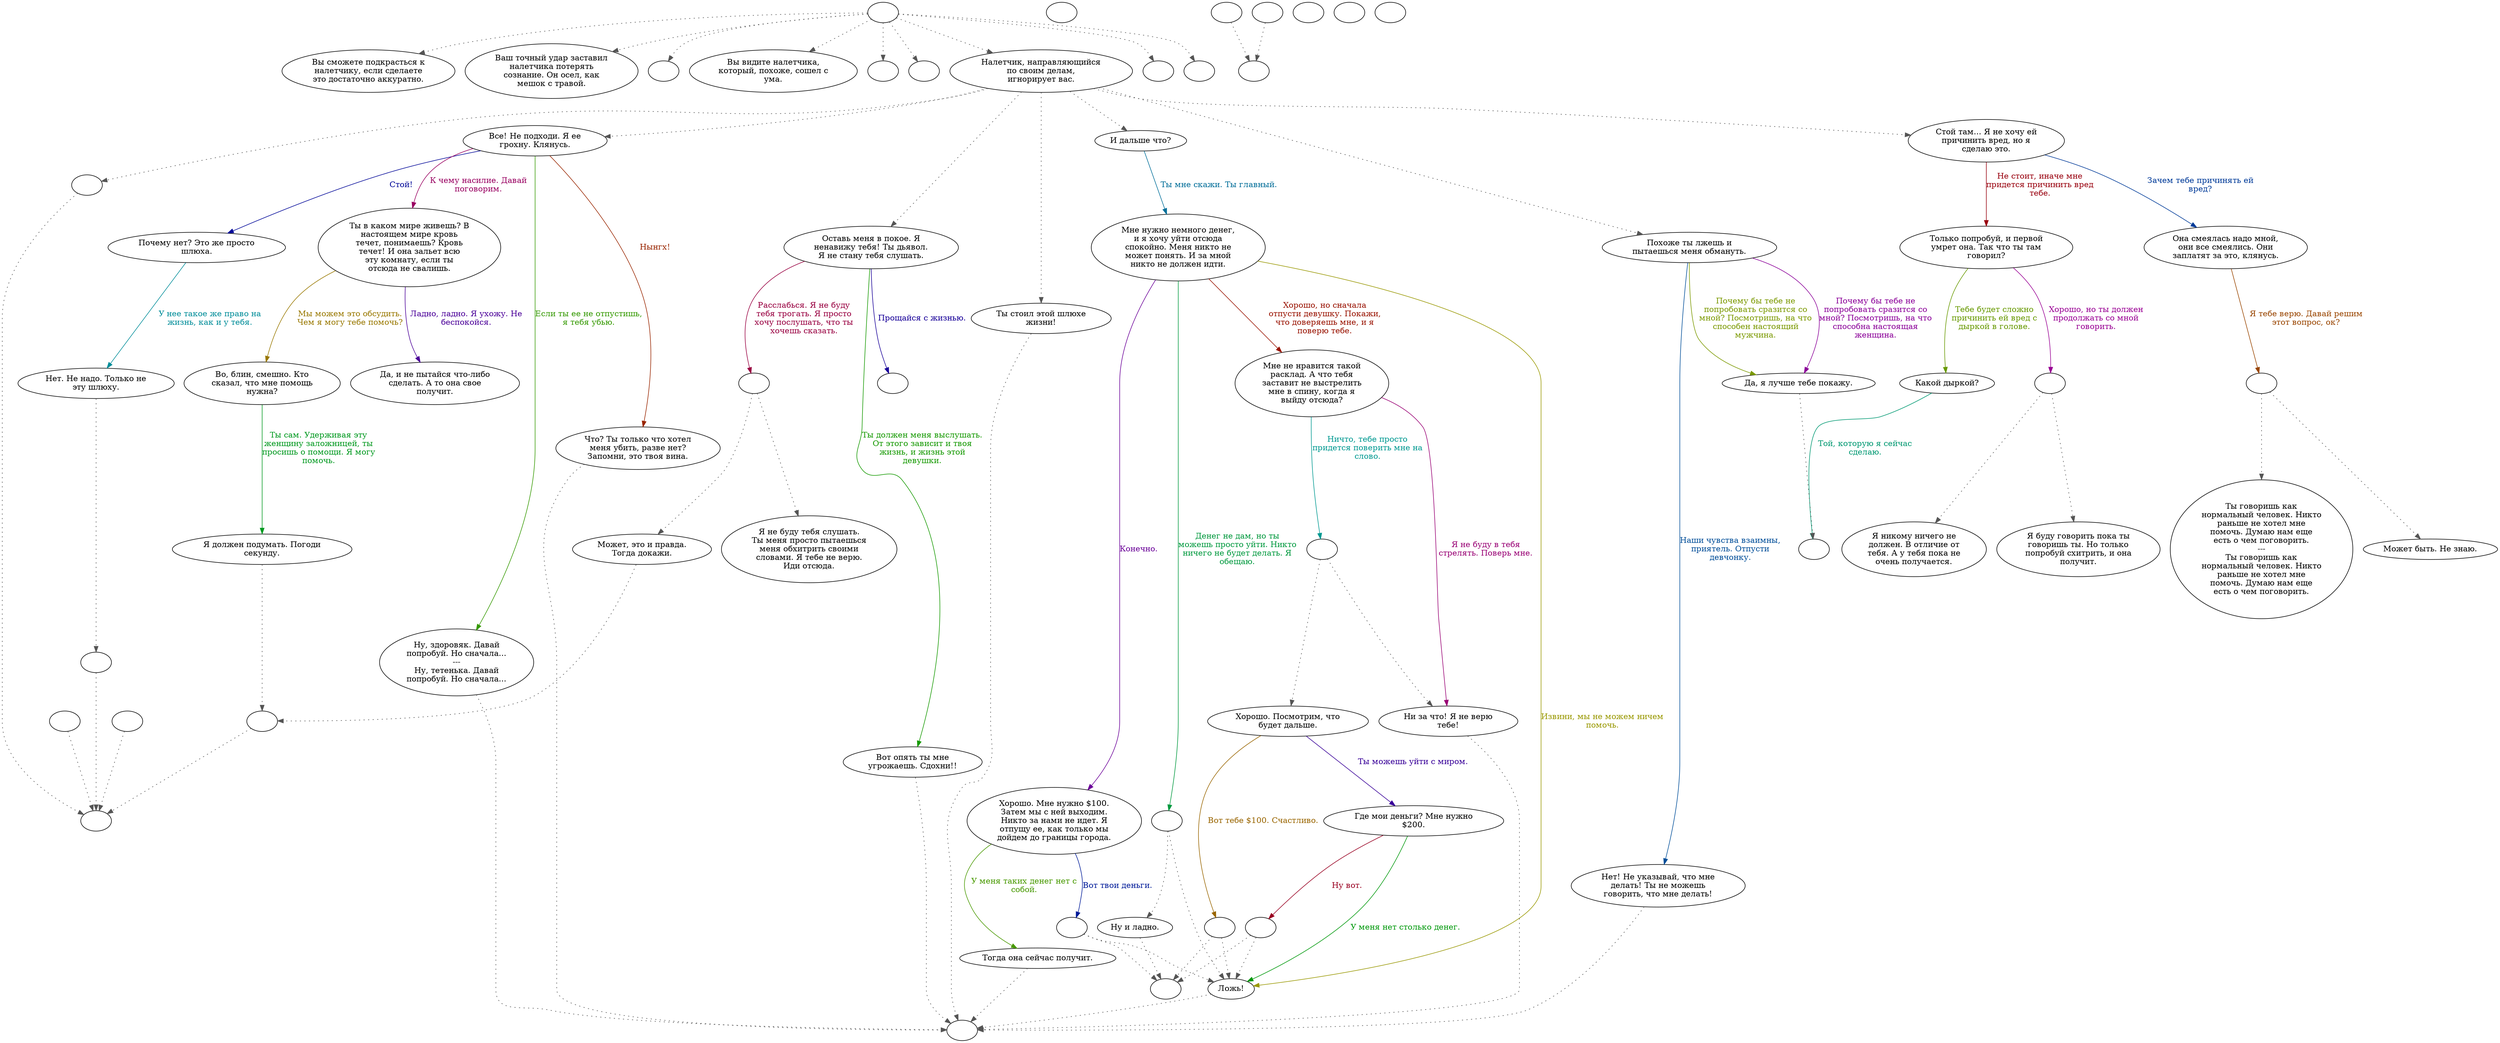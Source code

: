 digraph jtraider {
  "start" [style=filled       fillcolor="#FFFFFF"       color="#000000"]
  "start" -> "critter_p_proc" [style=dotted color="#555555"]
  "start" -> "damage_p_proc" [style=dotted color="#555555"]
  "start" -> "destroy_p_proc" [style=dotted color="#555555"]
  "start" -> "look_at_p_proc" [style=dotted color="#555555"]
  "start" -> "map_enter_p_proc" [style=dotted color="#555555"]
  "start" -> "pickup_p_proc" [style=dotted color="#555555"]
  "start" -> "talk_p_proc" [style=dotted color="#555555"]
  "start" -> "timed_event_p_proc" [style=dotted color="#555555"]
  "start" -> "combat_p_proc" [style=dotted color="#555555"]
  "start" [label=""]
  "critter_p_proc" [style=filled       fillcolor="#FFFFFF"       color="#000000"]
  "critter_p_proc" [label="Вы сможете подкрасться к\nналетчику, если сделаете\nэто достаточно аккуратно."]
  "damage_p_proc" [style=filled       fillcolor="#FFFFFF"       color="#000000"]
  "damage_p_proc" [label="Ваш точный удар заставил\nналетчика потерять\nсознание. Он осел, как\nмешок с травой."]
  "destroy_p_proc" [style=filled       fillcolor="#FFFFFF"       color="#000000"]
  "destroy_p_proc" [label=""]
  "look_at_p_proc" [style=filled       fillcolor="#FFFFFF"       color="#000000"]
  "look_at_p_proc" [label="Вы видите налетчика,\nкоторый, похоже, сошел с\nума."]
  "map_enter_p_proc" [style=filled       fillcolor="#FFFFFF"       color="#000000"]
  "map_enter_p_proc" [label=""]
  "pickup_p_proc" [style=filled       fillcolor="#FFFFFF"       color="#000000"]
  "pickup_p_proc" [label=""]
  "talk_p_proc" [style=filled       fillcolor="#FFFFFF"       color="#000000"]
  "talk_p_proc" -> "get_reaction" [style=dotted color="#555555"]
  "talk_p_proc" -> "Raider34" [style=dotted color="#555555"]
  "talk_p_proc" -> "Raider0" [style=dotted color="#555555"]
  "talk_p_proc" -> "Raider17" [style=dotted color="#555555"]
  "talk_p_proc" -> "Raider9" [style=dotted color="#555555"]
  "talk_p_proc" -> "Raider21" [style=dotted color="#555555"]
  "talk_p_proc" -> "Raider31" [style=dotted color="#555555"]
  "talk_p_proc" [label="Налетчик, направляющийся\nпо своим делам,\nигнорирует вас."]
  "timed_event_p_proc" [style=filled       fillcolor="#FFFFFF"       color="#000000"]
  "timed_event_p_proc" [label=""]
  "combat_p_proc" [style=filled       fillcolor="#FFFFFF"       color="#000000"]
  "combat_p_proc" [label=""]
  "Raider0" [style=filled       fillcolor="#FFFFFF"       color="#000000"]
  "Raider0" [label="Все! Не подходи. Я ее\nгрохну. Клянусь."]
  "Raider0" -> "Raider1" [label="Нынгх!" color="#992500" fontcolor="#992500"]
  "Raider0" -> "Raider2" [label="Стой!" color="#000799" fontcolor="#000799"]
  "Raider0" -> "Raider8" [label="Если ты ее не отпустишь,\nя тебя убью." color="#349900" fontcolor="#349900"]
  "Raider0" -> "Raider4" [label="К чему насилие. Давай\nпоговорим." color="#990061" fontcolor="#990061"]
  "Raider1" [style=filled       fillcolor="#FFFFFF"       color="#000000"]
  "Raider1" -> "RaiderSnap" [style=dotted color="#555555"]
  "Raider1" [label="Что? Ты только что хотел\nменя убить, разве нет?\nЗапомни, это твоя вина."]
  "Raider2" [style=filled       fillcolor="#FFFFFF"       color="#000000"]
  "Raider2" [label="Почему нет? Это же просто\nшлюха."]
  "Raider2" -> "Raider3" [label="У нее такое же право на\nжизнь, как и у тебя." color="#008D99" fontcolor="#008D99"]
  "Raider3" [style=filled       fillcolor="#FFFFFF"       color="#000000"]
  "Raider3" -> "DownReact" [style=dotted color="#555555"]
  "Raider3" [label="Нет. Не надо. Только не\nэту шлюху."]
  "Raider4" [style=filled       fillcolor="#FFFFFF"       color="#000000"]
  "Raider4" [label="Ты в каком мире живешь? В\nнастоящем мире кровь\nтечет, понимаешь? Кровь\nтечет! И она зальет всю\nэту комнату, если ты\nотсюда не свалишь."]
  "Raider4" -> "Raider5" [label="Мы можем это обсудить.\nЧем я могу тебе помочь?" color="#997800" fontcolor="#997800"]
  "Raider4" -> "Raider7" [label="Ладно, ладно. Я ухожу. Не\nбеспокойся." color="#4B0099" fontcolor="#4B0099"]
  "Raider5" [style=filled       fillcolor="#FFFFFF"       color="#000000"]
  "Raider5" [label="Во, блин, смешно. Кто\nсказал, что мне помощь\nнужна?"]
  "Raider5" -> "Raider6" [label="Ты сам. Удерживая эту\nженщину заложницей, ты\nпросишь о помощи. Я могу\nпомочь." color="#00991F" fontcolor="#00991F"]
  "Raider6" [style=filled       fillcolor="#FFFFFF"       color="#000000"]
  "Raider6" -> "UpReact" [style=dotted color="#555555"]
  "Raider6" [label="Я должен подумать. Погоди\nсекунду."]
  "Raider7" [style=filled       fillcolor="#FFFFFF"       color="#000000"]
  "Raider7" [label="Да, и не пытайся что-либо\nсделать. А то она свое\nполучит."]
  "Raider8" [style=filled       fillcolor="#FFFFFF"       color="#000000"]
  "Raider8" -> "RaiderSnap" [style=dotted color="#555555"]
  "Raider8" [label="Ну, здоровяк. Давай\nпопробуй. Но сначала...\n---\nНу, тетенька. Давай\nпопробуй. Но сначала..."]
  "Raider9" [style=filled       fillcolor="#FFFFFF"       color="#000000"]
  "Raider9" [label="Стой там... Я не хочу ей\nпричинить вред, но я\nсделаю это."]
  "Raider9" -> "Raider10" [label="Не стоит, иначе мне\nпридется причинить вред\nтебе." color="#99000E" fontcolor="#99000E"]
  "Raider9" -> "Raider14" [label="Зачем тебе причинять ей\nвред?" color="#003B99" fontcolor="#003B99"]
  "Raider10" [style=filled       fillcolor="#FFFFFF"       color="#000000"]
  "Raider10" [label="Только попробуй, и первой\nумрет она. Так что ты там\nговорил?"]
  "Raider10" -> "Raider11" [label="Тебе будет сложно\nпричинить ей вред с\nдыркой в голове." color="#679900" fontcolor="#679900"]
  "Raider10" -> "Raider10a" [label="Хорошо, но ты должен\nпродолжать со мной\nговорить." color="#990094" fontcolor="#990094"]
  "Raider10a" [style=filled       fillcolor="#FFFFFF"       color="#000000"]
  "Raider10a" -> "Raider12" [style=dotted color="#555555"]
  "Raider10a" -> "Raider13" [style=dotted color="#555555"]
  "Raider10a" [label=""]
  "Raider11" [style=filled       fillcolor="#FFFFFF"       color="#000000"]
  "Raider11" [label="Какой дыркой?"]
  "Raider11" -> "RaiderCombat" [label="Той, которую я сейчас\nсделаю." color="#009972" fontcolor="#009972"]
  "Raider12" [style=filled       fillcolor="#FFFFFF"       color="#000000"]
  "Raider12" [label="Я буду говорить пока ты\nговоришь ты. Но только\nпопробуй схитрить, и она\nполучит."]
  "Raider13" [style=filled       fillcolor="#FFFFFF"       color="#000000"]
  "Raider13" [label="Я никому ничего не\nдолжен. В отличие от\nтебя. А у тебя пока не\nочень получается."]
  "Raider14" [style=filled       fillcolor="#FFFFFF"       color="#000000"]
  "Raider14" [label="Она смеялась надо мной,\nони все смеялись. Они\nзаплатят за это, клянусь."]
  "Raider14" -> "Raider14a" [label="Я тебе верю. Давай решим\nэтот вопрос, ок?" color="#994500" fontcolor="#994500"]
  "Raider14a" [style=filled       fillcolor="#FFFFFF"       color="#000000"]
  "Raider14a" -> "Raider16" [style=dotted color="#555555"]
  "Raider14a" -> "Raider15" [style=dotted color="#555555"]
  "Raider14a" [label=""]
  "Raider15" [style=filled       fillcolor="#FFFFFF"       color="#000000"]
  "Raider15" [label="Может быть. Не знаю."]
  "Raider16" [style=filled       fillcolor="#FFFFFF"       color="#000000"]
  "Raider16" [label="Ты говоришь как\nнормальный человек. Никто\nраньше не хотел мне\nпомочь. Думаю нам еще\nесть о чем поговорить.\n---\nТы говоришь как\nнормальный человек. Никто\nраньше не хотел мне\nпомочь. Думаю нам еще\nесть о чем поговорить."]
  "Raider17" [style=filled       fillcolor="#FFFFFF"       color="#000000"]
  "Raider17" [label="Оставь меня в покое. Я\nненавижу тебя! Ты дьявол.\nЯ не стану тебя слушать."]
  "Raider17" -> "Raider17a" [label="Прощайся с жизнью." color="#180099" fontcolor="#180099"]
  "Raider17" -> "Raider18" [label="Ты должен меня выслушать.\nОт этого зависит и твоя\nжизнь, и жизнь этой\nдевушки." color="#149900" fontcolor="#149900"]
  "Raider17" -> "Raider17b" [label="Расслабься. Я не буду\nтебя трогать. Я просто\nхочу послушать, что ты\nхочешь сказать." color="#990041" fontcolor="#990041"]
  "Raider17a" [style=filled       fillcolor="#FFFFFF"       color="#000000"]
  "Raider17a" [label=""]
  "Raider17b" [style=filled       fillcolor="#FFFFFF"       color="#000000"]
  "Raider17b" -> "Raider20" [style=dotted color="#555555"]
  "Raider17b" -> "Raider19" [style=dotted color="#555555"]
  "Raider17b" [label=""]
  "Raider18" [style=filled       fillcolor="#FFFFFF"       color="#000000"]
  "Raider18" -> "RaiderSnap" [style=dotted color="#555555"]
  "Raider18" [label="Вот опять ты мне\nугрожаешь. Сдохни!!"]
  "Raider19" [style=filled       fillcolor="#FFFFFF"       color="#000000"]
  "Raider19" [label="Я не буду тебя слушать.\nТы меня просто пытаешься\nменя обхитрить своими\nсловами. Я тебе не верю.\nИди отсюда."]
  "Raider20" [style=filled       fillcolor="#FFFFFF"       color="#000000"]
  "Raider20" -> "UpReact" [style=dotted color="#555555"]
  "Raider20" [label="Может, это и правда.\nТогда докажи."]
  "Raider21" [style=filled       fillcolor="#FFFFFF"       color="#000000"]
  "Raider21" [label="И дальше что?"]
  "Raider21" -> "Raider22" [label="Ты мне скажи. Ты главный." color="#006E99" fontcolor="#006E99"]
  "Raider22" [style=filled       fillcolor="#FFFFFF"       color="#000000"]
  "Raider22" [label="Мне нужно немного денег,\nи я хочу уйти отсюда\nспокойно. Меня никто не\nможет понять. И за мной\nникто не должен идти."]
  "Raider22" -> "Raider23" [label="Извини, мы не можем ничем\nпомочь." color="#999800" fontcolor="#999800"]
  "Raider22" -> "Raider24" [label="Конечно." color="#6B0099" fontcolor="#6B0099"]
  "Raider22" -> "Raider22a" [label="Денег не дам, но ты\nможешь просто уйти. Никто\nничего не будет делать. Я\nобещаю." color="#00993E" fontcolor="#00993E"]
  "Raider22" -> "Raider27" [label="Хорошо, но сначала\nотпусти девушку. Покажи,\nчто доверяешь мне, и я\nповерю тебе." color="#991200" fontcolor="#991200"]
  "Raider22a" [style=filled       fillcolor="#FFFFFF"       color="#000000"]
  "Raider22a" -> "Raider26" [style=dotted color="#555555"]
  "Raider22a" -> "Raider23" [style=dotted color="#555555"]
  "Raider22a" [label=""]
  "Raider23" [style=filled       fillcolor="#FFFFFF"       color="#000000"]
  "Raider23" -> "RaiderSnap" [style=dotted color="#555555"]
  "Raider23" [label="Ложь!"]
  "Raider24" [style=filled       fillcolor="#FFFFFF"       color="#000000"]
  "Raider24" [label="Хорошо. Мне нужно $100.\nЗатем мы с ней выходим.\nНикто за нами не идет. Я\nотпущу ее, как только мы\nдойдем до границы города."]
  "Raider24" -> "Raider24a" [label="Вот твои деньги." color="#001B99" fontcolor="#001B99"]
  "Raider24" -> "Raider25" [label="У меня таких денег нет с\nсобой." color="#489900" fontcolor="#489900"]
  "Raider24a" [style=filled       fillcolor="#FFFFFF"       color="#000000"]
  "Raider24a" -> "safe" [style=dotted color="#555555"]
  "Raider24a" -> "Raider23" [style=dotted color="#555555"]
  "Raider24a" [label=""]
  "Raider25" [style=filled       fillcolor="#FFFFFF"       color="#000000"]
  "Raider25" -> "RaiderSnap" [style=dotted color="#555555"]
  "Raider25" [label="Тогда она сейчас получит."]
  "Raider26" [style=filled       fillcolor="#FFFFFF"       color="#000000"]
  "Raider26" -> "safe" [style=dotted color="#555555"]
  "Raider26" [label="Ну и ладно."]
  "Raider27" [style=filled       fillcolor="#FFFFFF"       color="#000000"]
  "Raider27" [label="Мне не нравится такой\nрасклад. А что тебя\nзаставит не выстрелить\nмне в спину, когда я\nвыйду отсюда?"]
  "Raider27" -> "Raider28" [label="Я не буду в тебя\nстрелять. Поверь мне." color="#990074" fontcolor="#990074"]
  "Raider27" -> "Raider27a" [label="Ничто, тебе просто\nпридется поверить мне на\nслово." color="#009991" fontcolor="#009991"]
  "Raider27a" [style=filled       fillcolor="#FFFFFF"       color="#000000"]
  "Raider27a" -> "Raider29" [style=dotted color="#555555"]
  "Raider27a" -> "Raider28" [style=dotted color="#555555"]
  "Raider27a" [label=""]
  "Raider28" [style=filled       fillcolor="#FFFFFF"       color="#000000"]
  "Raider28" -> "RaiderSnap" [style=dotted color="#555555"]
  "Raider28" [label="Ни за что! Я не верю\nтебе!"]
  "Raider29" [style=filled       fillcolor="#FFFFFF"       color="#000000"]
  "Raider29" [label="Хорошо. Посмотрим, что\nбудет дальше."]
  "Raider29" -> "Raider29a" [label="Вот тебе $100. Счастливо." color="#996500" fontcolor="#996500"]
  "Raider29" -> "Raider30" [label="Ты можешь уйти с миром." color="#380099" fontcolor="#380099"]
  "Raider29a" [style=filled       fillcolor="#FFFFFF"       color="#000000"]
  "Raider29a" -> "safe" [style=dotted color="#555555"]
  "Raider29a" -> "Raider23" [style=dotted color="#555555"]
  "Raider29a" [label=""]
  "Raider30" [style=filled       fillcolor="#FFFFFF"       color="#000000"]
  "Raider30" [label="Где мои деньги? Мне нужно\n$200."]
  "Raider30" -> "Raider23" [label="У меня нет столько денег." color="#00990B" fontcolor="#00990B"]
  "Raider30" -> "Raider30a" [label="Ну вот." color="#990021" fontcolor="#990021"]
  "Raider30a" [style=filled       fillcolor="#FFFFFF"       color="#000000"]
  "Raider30a" -> "safe" [style=dotted color="#555555"]
  "Raider30a" -> "Raider23" [style=dotted color="#555555"]
  "Raider30a" [label=""]
  "Raider31" [style=filled       fillcolor="#FFFFFF"       color="#000000"]
  "Raider31" [label="Похоже ты лжешь и\nпытаешься меня обмануть."]
  "Raider31" -> "Raider32" [label="Наши чувства взаимны,\nприятель. Отпусти\nдевчонку." color="#004E99" fontcolor="#004E99"]
  "Raider31" -> "Raider33" [label="Почему бы тебе не\nпопробовать сразится со\nмной? Посмотришь, на что\nспособен настоящий\nмужчина." color="#7B9900" fontcolor="#7B9900"]
  "Raider31" -> "Raider33" [label="Почему бы тебе не\nпопробовать сразится со\nмной? Посмотришь, на что\nспособна настоящая\nженщина." color="#8B0099" fontcolor="#8B0099"]
  "Raider32" [style=filled       fillcolor="#FFFFFF"       color="#000000"]
  "Raider32" -> "RaiderSnap" [style=dotted color="#555555"]
  "Raider32" [label="Нет! Не указывай, что мне\nделать! Ты не можешь\nговорить, что мне делать!"]
  "Raider33" [style=filled       fillcolor="#FFFFFF"       color="#000000"]
  "Raider33" -> "RaiderCombat" [style=dotted color="#555555"]
  "Raider33" [label="Да, я лучше тебе покажу."]
  "Raider34" [style=filled       fillcolor="#FFFFFF"       color="#000000"]
  "Raider34" -> "RaiderSnap" [style=dotted color="#555555"]
  "Raider34" [label="Ты стоил этой шлюхе\nжизни!"]
  "Raiderend" [style=filled       fillcolor="#FFFFFF"       color="#000000"]
  "Raiderend" [label=""]
  "RaiderCombat" [style=filled       fillcolor="#FFFFFF"       color="#000000"]
  "RaiderCombat" [label=""]
  "RaiderSnap" [style=filled       fillcolor="#FFFFFF"       color="#000000"]
  "RaiderSnap" [label=""]
  "safe" [style=filled       fillcolor="#FFFFFF"       color="#000000"]
  "safe" [label=""]
  "get_reaction" [style=filled       fillcolor="#FFFFFF"       color="#000000"]
  "get_reaction" -> "ReactToLevel" [style=dotted color="#555555"]
  "get_reaction" [label=""]
  "ReactToLevel" [style=filled       fillcolor="#FFFFFF"       color="#000000"]
  "ReactToLevel" [label=""]
  "LevelToReact" [style=filled       fillcolor="#FFFFFF"       color="#000000"]
  "LevelToReact" [label=""]
  "UpReact" [style=filled       fillcolor="#FFFFFF"       color="#000000"]
  "UpReact" -> "ReactToLevel" [style=dotted color="#555555"]
  "UpReact" [label=""]
  "DownReact" [style=filled       fillcolor="#FFFFFF"       color="#000000"]
  "DownReact" -> "ReactToLevel" [style=dotted color="#555555"]
  "DownReact" [label=""]
  "BottomReact" [style=filled       fillcolor="#FFFFFF"       color="#000000"]
  "BottomReact" [label=""]
  "TopReact" [style=filled       fillcolor="#FFFFFF"       color="#000000"]
  "TopReact" [label=""]
  "BigUpReact" [style=filled       fillcolor="#FFFFFF"       color="#000000"]
  "BigUpReact" -> "ReactToLevel" [style=dotted color="#555555"]
  "BigUpReact" [label=""]
  "BigDownReact" [style=filled       fillcolor="#FFFFFF"       color="#000000"]
  "BigDownReact" -> "ReactToLevel" [style=dotted color="#555555"]
  "BigDownReact" [label=""]
  "UpReactLevel" [style=filled       fillcolor="#FFFFFF"       color="#000000"]
  "UpReactLevel" -> "LevelToReact" [style=dotted color="#555555"]
  "UpReactLevel" [label=""]
  "DownReactLevel" [style=filled       fillcolor="#FFFFFF"       color="#000000"]
  "DownReactLevel" -> "LevelToReact" [style=dotted color="#555555"]
  "DownReactLevel" [label=""]
  "Goodbyes" [style=filled       fillcolor="#FFFFFF"       color="#000000"]
  "Goodbyes" [label=""]
}